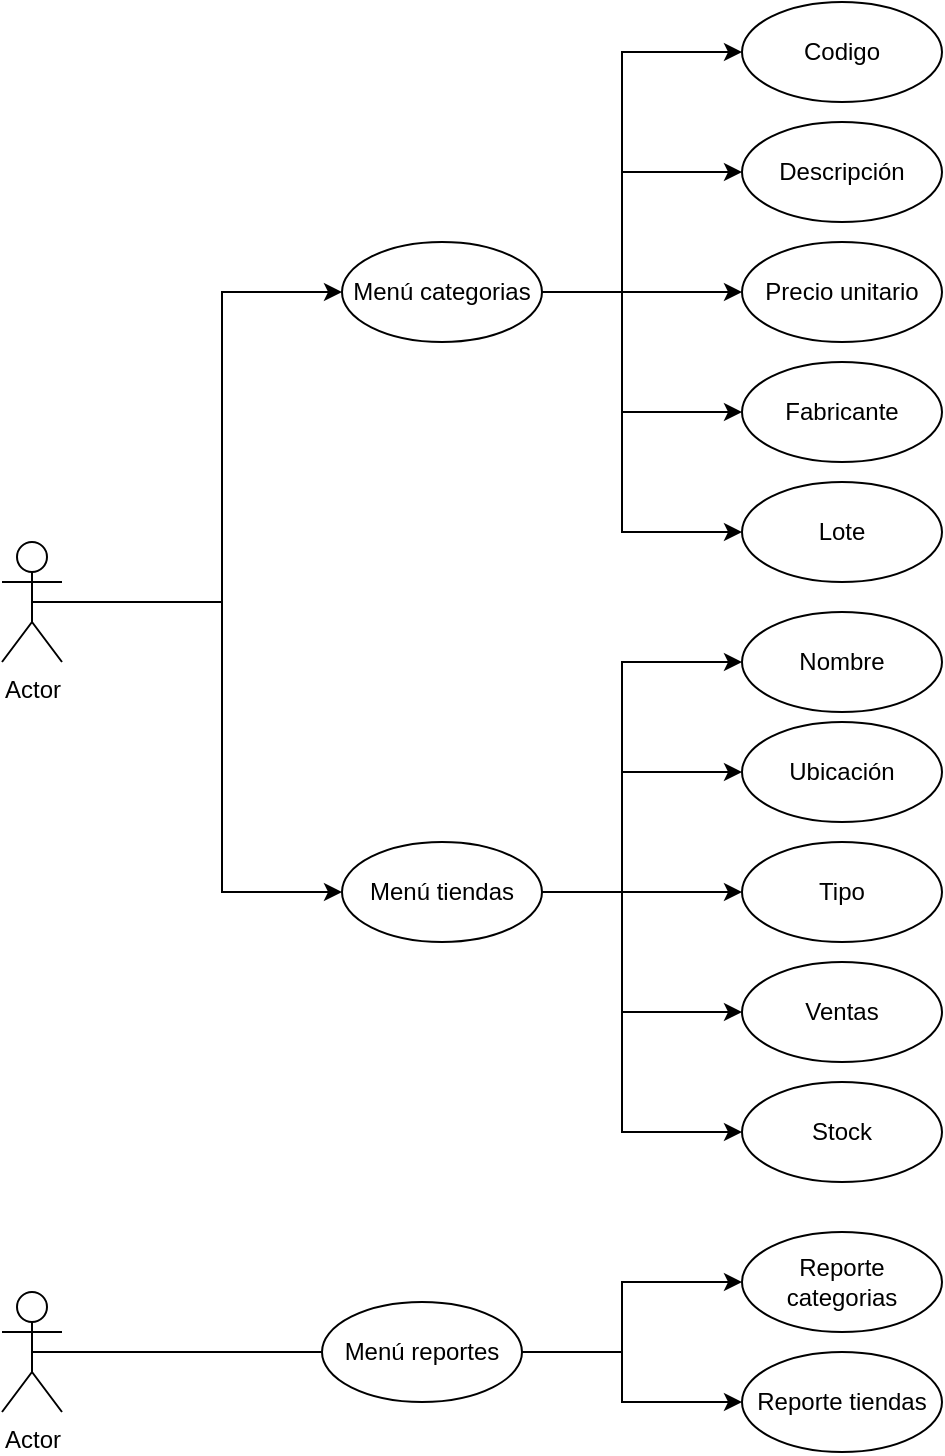 <mxfile version="15.4.0" type="device"><diagram id="C5RBs43oDa-KdzZeNtuy" name="Page-1"><mxGraphModel dx="1114" dy="786" grid="1" gridSize="10" guides="1" tooltips="1" connect="1" arrows="1" fold="1" page="1" pageScale="1" pageWidth="827" pageHeight="1169" math="0" shadow="0"><root><mxCell id="WIyWlLk6GJQsqaUBKTNV-0"/><mxCell id="WIyWlLk6GJQsqaUBKTNV-1" parent="WIyWlLk6GJQsqaUBKTNV-0"/><mxCell id="hpXRmUdUXbdKJAWd1PyG-0" value="Actor" style="shape=umlActor;verticalLabelPosition=bottom;verticalAlign=top;html=1;outlineConnect=0;" vertex="1" parent="WIyWlLk6GJQsqaUBKTNV-1"><mxGeometry x="80" y="665" width="30" height="60" as="geometry"/></mxCell><mxCell id="hpXRmUdUXbdKJAWd1PyG-1" value="Actor" style="shape=umlActor;verticalLabelPosition=bottom;verticalAlign=top;html=1;outlineConnect=0;" vertex="1" parent="WIyWlLk6GJQsqaUBKTNV-1"><mxGeometry x="80" y="290" width="30" height="60" as="geometry"/></mxCell><mxCell id="hpXRmUdUXbdKJAWd1PyG-2" value="Menú categorias" style="ellipse;whiteSpace=wrap;html=1;" vertex="1" parent="WIyWlLk6GJQsqaUBKTNV-1"><mxGeometry x="250" y="140" width="100" height="50" as="geometry"/></mxCell><mxCell id="hpXRmUdUXbdKJAWd1PyG-3" value="Menú tiendas" style="ellipse;whiteSpace=wrap;html=1;" vertex="1" parent="WIyWlLk6GJQsqaUBKTNV-1"><mxGeometry x="250" y="440" width="100" height="50" as="geometry"/></mxCell><mxCell id="hpXRmUdUXbdKJAWd1PyG-4" value="Menú reportes" style="ellipse;whiteSpace=wrap;html=1;" vertex="1" parent="WIyWlLk6GJQsqaUBKTNV-1"><mxGeometry x="240" y="670" width="100" height="50" as="geometry"/></mxCell><mxCell id="hpXRmUdUXbdKJAWd1PyG-5" value="Lote" style="ellipse;whiteSpace=wrap;html=1;" vertex="1" parent="WIyWlLk6GJQsqaUBKTNV-1"><mxGeometry x="450" y="260" width="100" height="50" as="geometry"/></mxCell><mxCell id="hpXRmUdUXbdKJAWd1PyG-6" value="Tipo" style="ellipse;whiteSpace=wrap;html=1;" vertex="1" parent="WIyWlLk6GJQsqaUBKTNV-1"><mxGeometry x="450" y="440" width="100" height="50" as="geometry"/></mxCell><mxCell id="hpXRmUdUXbdKJAWd1PyG-7" value="Nombre" style="ellipse;whiteSpace=wrap;html=1;" vertex="1" parent="WIyWlLk6GJQsqaUBKTNV-1"><mxGeometry x="450" y="325" width="100" height="50" as="geometry"/></mxCell><mxCell id="hpXRmUdUXbdKJAWd1PyG-8" value="Reporte categorias" style="ellipse;whiteSpace=wrap;html=1;" vertex="1" parent="WIyWlLk6GJQsqaUBKTNV-1"><mxGeometry x="450" y="635" width="100" height="50" as="geometry"/></mxCell><mxCell id="hpXRmUdUXbdKJAWd1PyG-9" value="Ubicación" style="ellipse;whiteSpace=wrap;html=1;" vertex="1" parent="WIyWlLk6GJQsqaUBKTNV-1"><mxGeometry x="450" y="380" width="100" height="50" as="geometry"/></mxCell><mxCell id="hpXRmUdUXbdKJAWd1PyG-10" value="Stock" style="ellipse;whiteSpace=wrap;html=1;" vertex="1" parent="WIyWlLk6GJQsqaUBKTNV-1"><mxGeometry x="450" y="560" width="100" height="50" as="geometry"/></mxCell><mxCell id="hpXRmUdUXbdKJAWd1PyG-11" value="Ventas" style="ellipse;whiteSpace=wrap;html=1;" vertex="1" parent="WIyWlLk6GJQsqaUBKTNV-1"><mxGeometry x="450" y="500" width="100" height="50" as="geometry"/></mxCell><mxCell id="hpXRmUdUXbdKJAWd1PyG-12" value="Reporte tiendas" style="ellipse;whiteSpace=wrap;html=1;" vertex="1" parent="WIyWlLk6GJQsqaUBKTNV-1"><mxGeometry x="450" y="695" width="100" height="50" as="geometry"/></mxCell><mxCell id="hpXRmUdUXbdKJAWd1PyG-13" value="Fabricante" style="ellipse;whiteSpace=wrap;html=1;" vertex="1" parent="WIyWlLk6GJQsqaUBKTNV-1"><mxGeometry x="450" y="200" width="100" height="50" as="geometry"/></mxCell><mxCell id="hpXRmUdUXbdKJAWd1PyG-14" value="Precio unitario" style="ellipse;whiteSpace=wrap;html=1;" vertex="1" parent="WIyWlLk6GJQsqaUBKTNV-1"><mxGeometry x="450" y="140" width="100" height="50" as="geometry"/></mxCell><mxCell id="hpXRmUdUXbdKJAWd1PyG-15" value="Descripción" style="ellipse;whiteSpace=wrap;html=1;" vertex="1" parent="WIyWlLk6GJQsqaUBKTNV-1"><mxGeometry x="450" y="80" width="100" height="50" as="geometry"/></mxCell><mxCell id="hpXRmUdUXbdKJAWd1PyG-16" value="Codigo" style="ellipse;whiteSpace=wrap;html=1;" vertex="1" parent="WIyWlLk6GJQsqaUBKTNV-1"><mxGeometry x="450" y="20" width="100" height="50" as="geometry"/></mxCell><mxCell id="hpXRmUdUXbdKJAWd1PyG-20" value="" style="endArrow=classic;html=1;rounded=0;entryX=0;entryY=0.5;entryDx=0;entryDy=0;exitX=1;exitY=0.5;exitDx=0;exitDy=0;" edge="1" parent="WIyWlLk6GJQsqaUBKTNV-1" source="hpXRmUdUXbdKJAWd1PyG-2" target="hpXRmUdUXbdKJAWd1PyG-14"><mxGeometry width="50" height="50" relative="1" as="geometry"><mxPoint x="400" y="250" as="sourcePoint"/><mxPoint x="450" y="200" as="targetPoint"/></mxGeometry></mxCell><mxCell id="hpXRmUdUXbdKJAWd1PyG-21" value="" style="endArrow=classic;html=1;rounded=0;entryX=0;entryY=0.5;entryDx=0;entryDy=0;" edge="1" parent="WIyWlLk6GJQsqaUBKTNV-1" target="hpXRmUdUXbdKJAWd1PyG-16"><mxGeometry width="50" height="50" relative="1" as="geometry"><mxPoint x="390" y="170" as="sourcePoint"/><mxPoint x="450" y="200" as="targetPoint"/><Array as="points"><mxPoint x="390" y="45"/></Array></mxGeometry></mxCell><mxCell id="hpXRmUdUXbdKJAWd1PyG-22" value="" style="endArrow=classic;html=1;rounded=0;entryX=0;entryY=0.5;entryDx=0;entryDy=0;" edge="1" parent="WIyWlLk6GJQsqaUBKTNV-1" target="hpXRmUdUXbdKJAWd1PyG-13"><mxGeometry width="50" height="50" relative="1" as="geometry"><mxPoint x="390" y="170" as="sourcePoint"/><mxPoint x="450" y="200" as="targetPoint"/><Array as="points"><mxPoint x="390" y="225"/></Array></mxGeometry></mxCell><mxCell id="hpXRmUdUXbdKJAWd1PyG-23" value="" style="endArrow=classic;html=1;rounded=0;entryX=0;entryY=0.5;entryDx=0;entryDy=0;" edge="1" parent="WIyWlLk6GJQsqaUBKTNV-1" target="hpXRmUdUXbdKJAWd1PyG-15"><mxGeometry width="50" height="50" relative="1" as="geometry"><mxPoint x="390" y="105" as="sourcePoint"/><mxPoint x="450" y="200" as="targetPoint"/></mxGeometry></mxCell><mxCell id="hpXRmUdUXbdKJAWd1PyG-24" value="" style="endArrow=classic;html=1;rounded=0;entryX=0;entryY=0.5;entryDx=0;entryDy=0;" edge="1" parent="WIyWlLk6GJQsqaUBKTNV-1" target="hpXRmUdUXbdKJAWd1PyG-5"><mxGeometry width="50" height="50" relative="1" as="geometry"><mxPoint x="390" y="200" as="sourcePoint"/><mxPoint x="450" y="240" as="targetPoint"/><Array as="points"><mxPoint x="390" y="285"/></Array></mxGeometry></mxCell><mxCell id="hpXRmUdUXbdKJAWd1PyG-25" value="" style="endArrow=classic;html=1;rounded=0;entryX=0;entryY=0.5;entryDx=0;entryDy=0;exitX=1;exitY=0.5;exitDx=0;exitDy=0;" edge="1" parent="WIyWlLk6GJQsqaUBKTNV-1" source="hpXRmUdUXbdKJAWd1PyG-3" target="hpXRmUdUXbdKJAWd1PyG-6"><mxGeometry width="50" height="50" relative="1" as="geometry"><mxPoint x="400" y="480" as="sourcePoint"/><mxPoint x="450" y="430" as="targetPoint"/></mxGeometry></mxCell><mxCell id="hpXRmUdUXbdKJAWd1PyG-26" value="" style="endArrow=classic;html=1;rounded=0;entryX=0;entryY=0.5;entryDx=0;entryDy=0;" edge="1" parent="WIyWlLk6GJQsqaUBKTNV-1" target="hpXRmUdUXbdKJAWd1PyG-7"><mxGeometry width="50" height="50" relative="1" as="geometry"><mxPoint x="390" y="470" as="sourcePoint"/><mxPoint x="450" y="430" as="targetPoint"/><Array as="points"><mxPoint x="390" y="350"/></Array></mxGeometry></mxCell><mxCell id="hpXRmUdUXbdKJAWd1PyG-27" value="" style="endArrow=classic;html=1;rounded=0;entryX=0;entryY=0.5;entryDx=0;entryDy=0;" edge="1" parent="WIyWlLk6GJQsqaUBKTNV-1" target="hpXRmUdUXbdKJAWd1PyG-9"><mxGeometry width="50" height="50" relative="1" as="geometry"><mxPoint x="390" y="405" as="sourcePoint"/><mxPoint x="450" y="430" as="targetPoint"/></mxGeometry></mxCell><mxCell id="hpXRmUdUXbdKJAWd1PyG-28" value="" style="endArrow=classic;html=1;rounded=0;entryX=0;entryY=0.5;entryDx=0;entryDy=0;" edge="1" parent="WIyWlLk6GJQsqaUBKTNV-1" target="hpXRmUdUXbdKJAWd1PyG-11"><mxGeometry width="50" height="50" relative="1" as="geometry"><mxPoint x="390" y="470" as="sourcePoint"/><mxPoint x="450" y="430" as="targetPoint"/><Array as="points"><mxPoint x="390" y="525"/></Array></mxGeometry></mxCell><mxCell id="hpXRmUdUXbdKJAWd1PyG-29" value="" style="endArrow=classic;html=1;rounded=0;entryX=0;entryY=0.5;entryDx=0;entryDy=0;" edge="1" parent="WIyWlLk6GJQsqaUBKTNV-1" target="hpXRmUdUXbdKJAWd1PyG-10"><mxGeometry width="50" height="50" relative="1" as="geometry"><mxPoint x="390" y="520" as="sourcePoint"/><mxPoint x="450" y="600" as="targetPoint"/><Array as="points"><mxPoint x="390" y="585"/></Array></mxGeometry></mxCell><mxCell id="hpXRmUdUXbdKJAWd1PyG-30" value="" style="endArrow=classic;html=1;rounded=0;entryX=0;entryY=0.5;entryDx=0;entryDy=0;" edge="1" parent="WIyWlLk6GJQsqaUBKTNV-1" target="hpXRmUdUXbdKJAWd1PyG-8"><mxGeometry width="50" height="50" relative="1" as="geometry"><mxPoint x="390" y="680" as="sourcePoint"/><mxPoint x="450" y="670" as="targetPoint"/><Array as="points"><mxPoint x="390" y="660"/></Array></mxGeometry></mxCell><mxCell id="hpXRmUdUXbdKJAWd1PyG-31" value="" style="endArrow=classic;html=1;rounded=0;entryX=0;entryY=0.5;entryDx=0;entryDy=0;" edge="1" parent="WIyWlLk6GJQsqaUBKTNV-1" target="hpXRmUdUXbdKJAWd1PyG-12"><mxGeometry width="50" height="50" relative="1" as="geometry"><mxPoint x="390" y="680" as="sourcePoint"/><mxPoint x="450" y="670" as="targetPoint"/><Array as="points"><mxPoint x="390" y="720"/></Array></mxGeometry></mxCell><mxCell id="hpXRmUdUXbdKJAWd1PyG-33" value="" style="endArrow=none;html=1;rounded=0;exitX=1;exitY=0.5;exitDx=0;exitDy=0;" edge="1" parent="WIyWlLk6GJQsqaUBKTNV-1" source="hpXRmUdUXbdKJAWd1PyG-4"><mxGeometry width="50" height="50" relative="1" as="geometry"><mxPoint x="400" y="690" as="sourcePoint"/><mxPoint x="390" y="695" as="targetPoint"/></mxGeometry></mxCell><mxCell id="hpXRmUdUXbdKJAWd1PyG-35" value="" style="endArrow=classic;html=1;rounded=0;entryX=0;entryY=0.5;entryDx=0;entryDy=0;" edge="1" parent="WIyWlLk6GJQsqaUBKTNV-1" target="hpXRmUdUXbdKJAWd1PyG-2"><mxGeometry width="50" height="50" relative="1" as="geometry"><mxPoint x="190" y="460" as="sourcePoint"/><mxPoint x="450" y="330" as="targetPoint"/><Array as="points"><mxPoint x="190" y="165"/></Array></mxGeometry></mxCell><mxCell id="hpXRmUdUXbdKJAWd1PyG-36" value="" style="endArrow=classic;html=1;rounded=0;entryX=0;entryY=0.5;entryDx=0;entryDy=0;" edge="1" parent="WIyWlLk6GJQsqaUBKTNV-1" target="hpXRmUdUXbdKJAWd1PyG-3"><mxGeometry width="50" height="50" relative="1" as="geometry"><mxPoint x="190" y="460" as="sourcePoint"/><mxPoint x="450" y="330" as="targetPoint"/><Array as="points"><mxPoint x="190" y="465"/></Array></mxGeometry></mxCell><mxCell id="hpXRmUdUXbdKJAWd1PyG-38" value="" style="endArrow=none;html=1;rounded=0;exitX=0.5;exitY=0.5;exitDx=0;exitDy=0;exitPerimeter=0;" edge="1" parent="WIyWlLk6GJQsqaUBKTNV-1" source="hpXRmUdUXbdKJAWd1PyG-1"><mxGeometry width="50" height="50" relative="1" as="geometry"><mxPoint x="190" y="490" as="sourcePoint"/><mxPoint x="190" y="320" as="targetPoint"/></mxGeometry></mxCell><mxCell id="hpXRmUdUXbdKJAWd1PyG-39" value="" style="endArrow=none;html=1;rounded=0;entryX=0;entryY=0.5;entryDx=0;entryDy=0;exitX=0.5;exitY=0.5;exitDx=0;exitDy=0;exitPerimeter=0;" edge="1" parent="WIyWlLk6GJQsqaUBKTNV-1" source="hpXRmUdUXbdKJAWd1PyG-0" target="hpXRmUdUXbdKJAWd1PyG-4"><mxGeometry width="50" height="50" relative="1" as="geometry"><mxPoint x="190" y="490" as="sourcePoint"/><mxPoint x="240" y="440" as="targetPoint"/></mxGeometry></mxCell></root></mxGraphModel></diagram></mxfile>